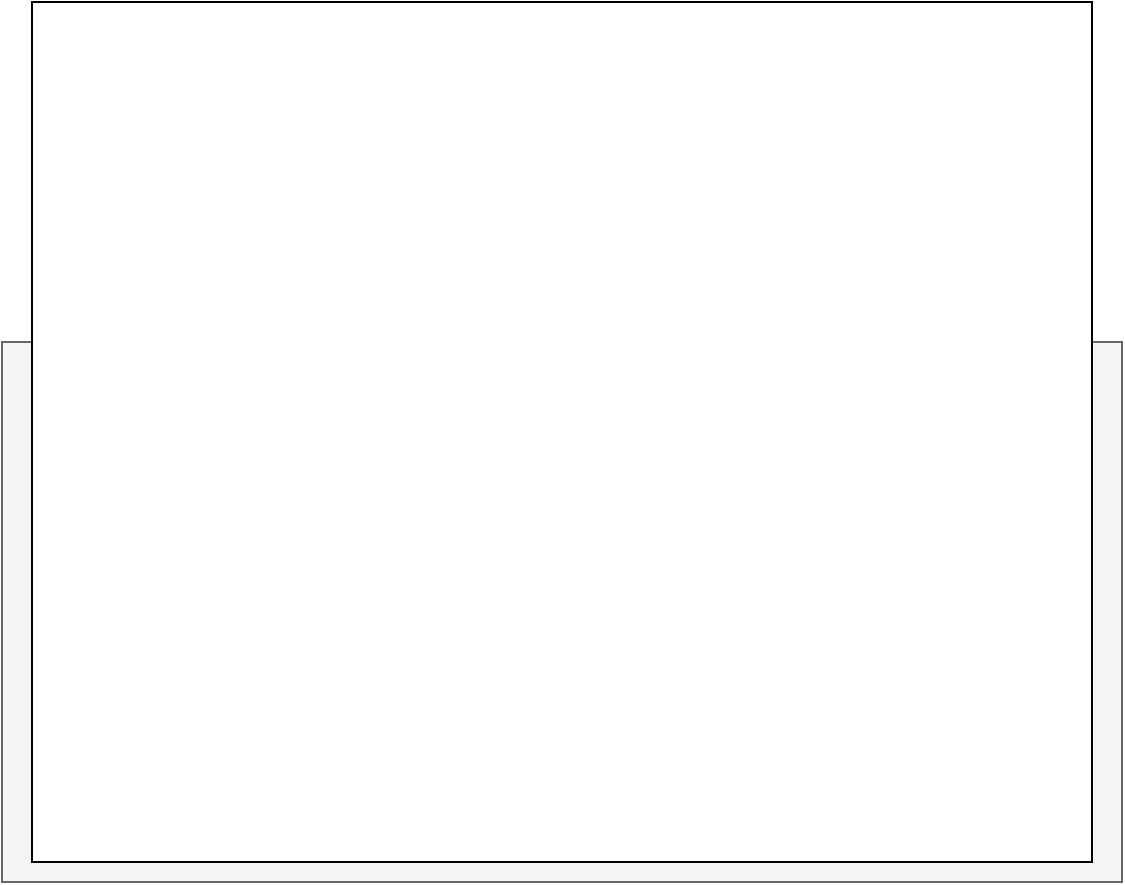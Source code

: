 <mxfile>
    <diagram id="VZw6S7oRsTSEh4sxfZCJ" name="第 1 页">
        <mxGraphModel dx="1216" dy="792" grid="1" gridSize="10" guides="1" tooltips="1" connect="1" arrows="1" fold="1" page="1" pageScale="1" pageWidth="827" pageHeight="1169" math="0" shadow="0">
            <root>
                <mxCell id="0"/>
                <mxCell id="1" parent="0"/>
                <mxCell id="8" value="" style="rounded=0;whiteSpace=wrap;html=1;fillColor=#f5f5f5;fontColor=#333333;strokeColor=#666666;" vertex="1" parent="1">
                    <mxGeometry x="100" y="210" width="560" height="270" as="geometry"/>
                </mxCell>
                <mxCell id="9" value="" style="rounded=0;whiteSpace=wrap;html=1;" vertex="1" parent="1">
                    <mxGeometry x="115" y="40" width="530" height="430" as="geometry"/>
                </mxCell>
            </root>
        </mxGraphModel>
    </diagram>
</mxfile>